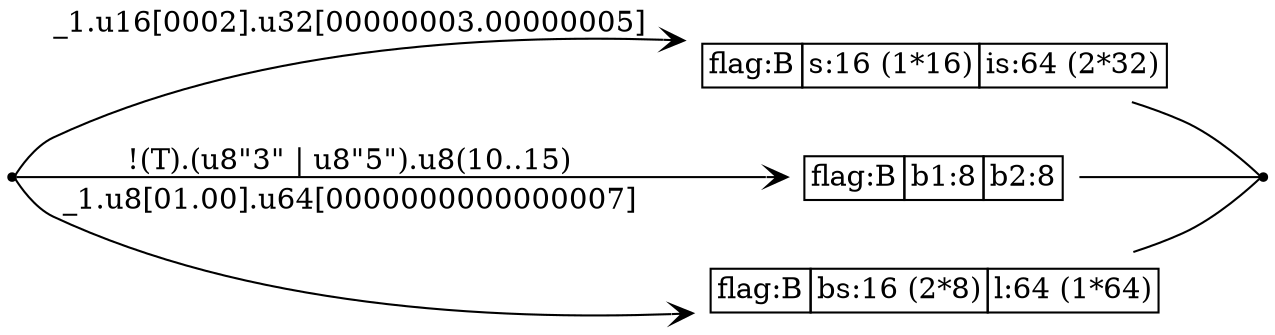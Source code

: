digraph G {
  rankdir = LR;
  node [shape=plaintext];
  edge [arrowhead=vee];

  n0 [shape=point];
  n1 [label=<
    <TABLE BORDER="0" CELLBORDER="1" CELLSPACING="0">
      <TR><TD>flag:B</TD><TD>s:16 (1*16)</TD><TD>is:64 (2*32)</TD></TR>
    </TABLE>
  >];
  n2 [label=<
    <TABLE BORDER="0" CELLBORDER="1" CELLSPACING="0">
      <TR><TD>flag:B</TD><TD>b1:8</TD><TD>b2:8</TD></TR>
    </TABLE>
  >];
  n3 [label=<
    <TABLE BORDER="0" CELLBORDER="1" CELLSPACING="0">
      <TR><TD>flag:B</TD><TD>bs:16 (2*8)</TD><TD>l:64 (1*64)</TD></TR>
    </TABLE>
  >];
  n4 [shape=point];

  n0 -> n1 [label="_1.u16[0002].u32[00000003.00000005]"];
  n0 -> n2 [label="!(T).(u8\"3\" | u8\"5\").u8(10..15)"];
  n0 -> n3 [label="_1.u8[01.00].u64[0000000000000007]"];
  n2 -> n4 [arrowhead=none];
  n1 -> n4 [arrowhead=none];
  n3 -> n4 [arrowhead=none];
}